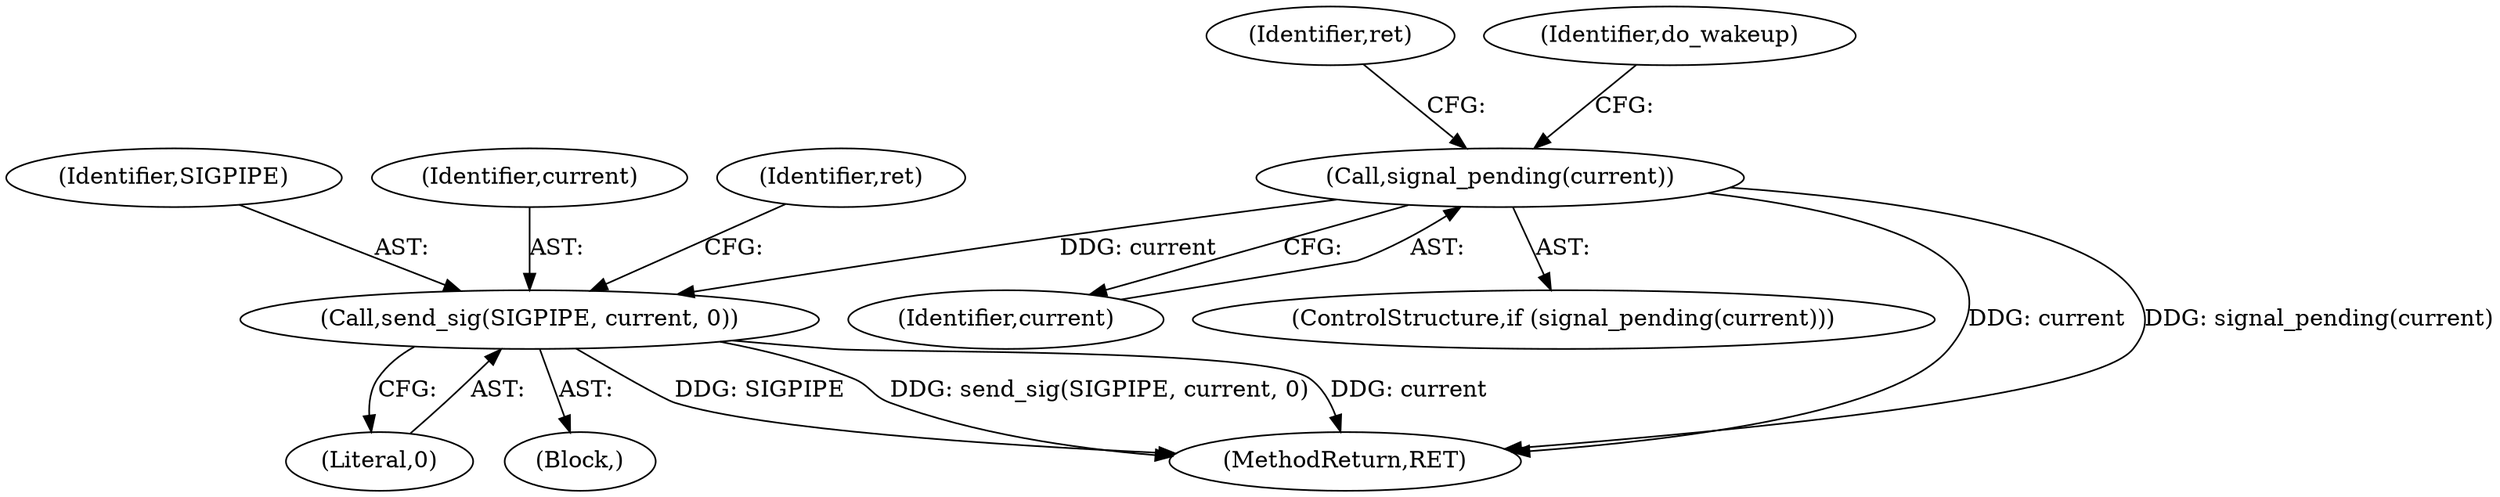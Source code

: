 digraph "0_linux_f0d1bec9d58d4c038d0ac958c9af82be6eb18045_1@API" {
"1000466" [label="(Call,signal_pending(current))"];
"1000282" [label="(Call,send_sig(SIGPIPE, current, 0))"];
"1000282" [label="(Call,send_sig(SIGPIPE, current, 0))"];
"1000283" [label="(Identifier,SIGPIPE)"];
"1000557" [label="(MethodReturn,RET)"];
"1000471" [label="(Identifier,ret)"];
"1000478" [label="(Identifier,do_wakeup)"];
"1000285" [label="(Literal,0)"];
"1000466" [label="(Call,signal_pending(current))"];
"1000284" [label="(Identifier,current)"];
"1000467" [label="(Identifier,current)"];
"1000281" [label="(Block,)"];
"1000288" [label="(Identifier,ret)"];
"1000465" [label="(ControlStructure,if (signal_pending(current)))"];
"1000466" -> "1000465"  [label="AST: "];
"1000466" -> "1000467"  [label="CFG: "];
"1000467" -> "1000466"  [label="AST: "];
"1000471" -> "1000466"  [label="CFG: "];
"1000478" -> "1000466"  [label="CFG: "];
"1000466" -> "1000557"  [label="DDG: current"];
"1000466" -> "1000557"  [label="DDG: signal_pending(current)"];
"1000466" -> "1000282"  [label="DDG: current"];
"1000282" -> "1000281"  [label="AST: "];
"1000282" -> "1000285"  [label="CFG: "];
"1000283" -> "1000282"  [label="AST: "];
"1000284" -> "1000282"  [label="AST: "];
"1000285" -> "1000282"  [label="AST: "];
"1000288" -> "1000282"  [label="CFG: "];
"1000282" -> "1000557"  [label="DDG: send_sig(SIGPIPE, current, 0)"];
"1000282" -> "1000557"  [label="DDG: current"];
"1000282" -> "1000557"  [label="DDG: SIGPIPE"];
}
